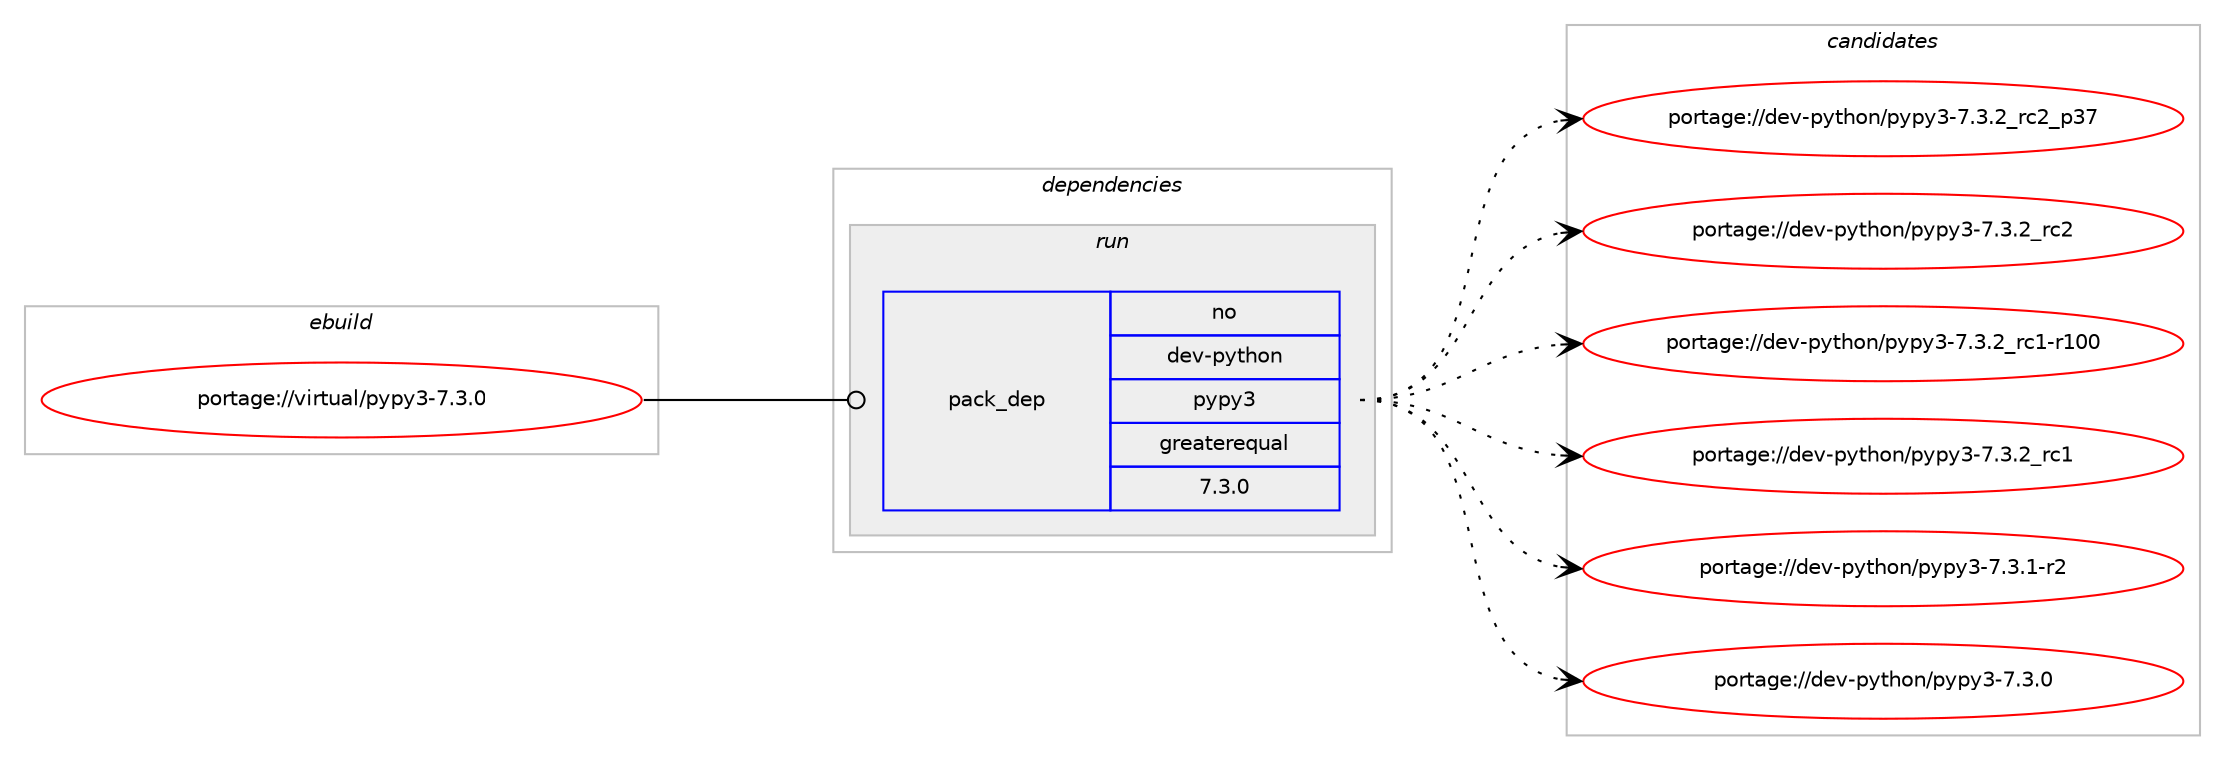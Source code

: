 digraph prolog {

# *************
# Graph options
# *************

newrank=true;
concentrate=true;
compound=true;
graph [rankdir=LR,fontname=Helvetica,fontsize=10,ranksep=1.5];#, ranksep=2.5, nodesep=0.2];
edge  [arrowhead=vee];
node  [fontname=Helvetica,fontsize=10];

# **********
# The ebuild
# **********

subgraph cluster_leftcol {
color=gray;
rank=same;
label=<<i>ebuild</i>>;
id [label="portage://virtual/pypy3-7.3.0", color=red, width=4, href="../virtual/pypy3-7.3.0.svg"];
}

# ****************
# The dependencies
# ****************

subgraph cluster_midcol {
color=gray;
label=<<i>dependencies</i>>;
subgraph cluster_compile {
fillcolor="#eeeeee";
style=filled;
label=<<i>compile</i>>;
}
subgraph cluster_compileandrun {
fillcolor="#eeeeee";
style=filled;
label=<<i>compile and run</i>>;
}
subgraph cluster_run {
fillcolor="#eeeeee";
style=filled;
label=<<i>run</i>>;
subgraph pack1580 {
dependency1846 [label=<<TABLE BORDER="0" CELLBORDER="1" CELLSPACING="0" CELLPADDING="4" WIDTH="220"><TR><TD ROWSPAN="6" CELLPADDING="30">pack_dep</TD></TR><TR><TD WIDTH="110">no</TD></TR><TR><TD>dev-python</TD></TR><TR><TD>pypy3</TD></TR><TR><TD>greaterequal</TD></TR><TR><TD>7.3.0</TD></TR></TABLE>>, shape=none, color=blue];
}
id:e -> dependency1846:w [weight=20,style="solid",arrowhead="odot"];
}
}

# **************
# The candidates
# **************

subgraph cluster_choices {
rank=same;
color=gray;
label=<<i>candidates</i>>;

subgraph choice1580 {
color=black;
nodesep=1;
choice100101118451121211161041111104711212111212151455546514650951149950951125155 [label="portage://dev-python/pypy3-7.3.2_rc2_p37", color=red, width=4,href="../dev-python/pypy3-7.3.2_rc2_p37.svg"];
choice100101118451121211161041111104711212111212151455546514650951149950 [label="portage://dev-python/pypy3-7.3.2_rc2", color=red, width=4,href="../dev-python/pypy3-7.3.2_rc2.svg"];
choice10010111845112121116104111110471121211121215145554651465095114994945114494848 [label="portage://dev-python/pypy3-7.3.2_rc1-r100", color=red, width=4,href="../dev-python/pypy3-7.3.2_rc1-r100.svg"];
choice100101118451121211161041111104711212111212151455546514650951149949 [label="portage://dev-python/pypy3-7.3.2_rc1", color=red, width=4,href="../dev-python/pypy3-7.3.2_rc1.svg"];
choice1001011184511212111610411111047112121112121514555465146494511450 [label="portage://dev-python/pypy3-7.3.1-r2", color=red, width=4,href="../dev-python/pypy3-7.3.1-r2.svg"];
choice100101118451121211161041111104711212111212151455546514648 [label="portage://dev-python/pypy3-7.3.0", color=red, width=4,href="../dev-python/pypy3-7.3.0.svg"];
dependency1846:e -> choice100101118451121211161041111104711212111212151455546514650951149950951125155:w [style=dotted,weight="100"];
dependency1846:e -> choice100101118451121211161041111104711212111212151455546514650951149950:w [style=dotted,weight="100"];
dependency1846:e -> choice10010111845112121116104111110471121211121215145554651465095114994945114494848:w [style=dotted,weight="100"];
dependency1846:e -> choice100101118451121211161041111104711212111212151455546514650951149949:w [style=dotted,weight="100"];
dependency1846:e -> choice1001011184511212111610411111047112121112121514555465146494511450:w [style=dotted,weight="100"];
dependency1846:e -> choice100101118451121211161041111104711212111212151455546514648:w [style=dotted,weight="100"];
}
}

}
